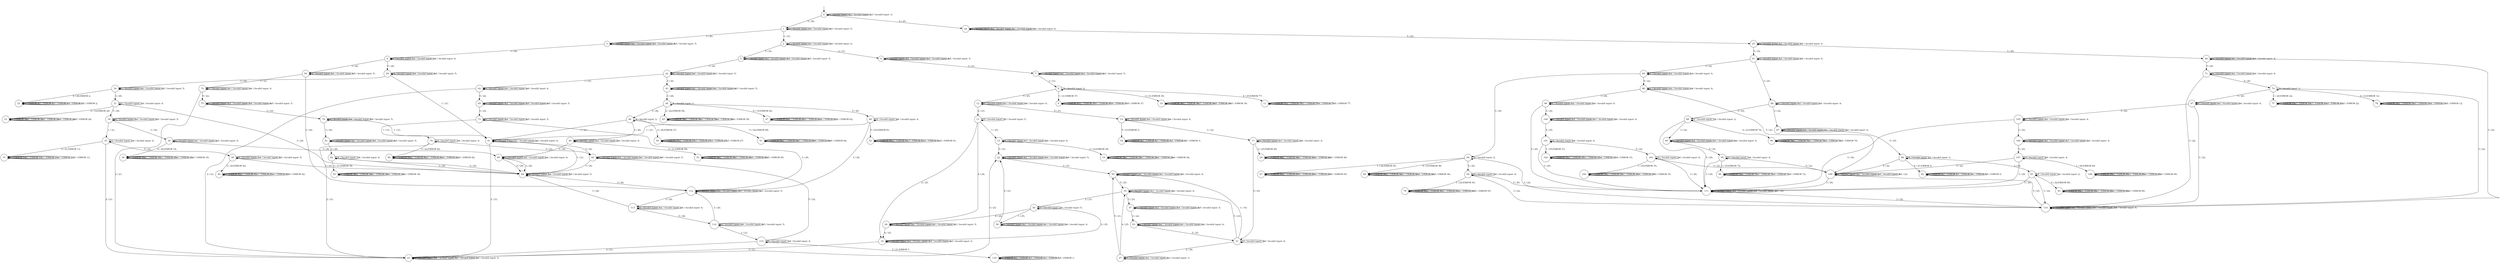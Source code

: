 digraph g {
__start0 [label="" shape="none"];

	s0 [shape="circle" label="0"];
	s1 [shape="circle" label="1"];
	s2 [shape="circle" label="2"];
	s3 [shape="circle" label="3"];
	s4 [shape="circle" label="4"];
	s5 [shape="circle" label="5"];
	s6 [shape="circle" label="6"];
	s7 [shape="circle" label="7"];
	s8 [shape="circle" label="8"];
	s9 [shape="circle" label="9"];
	s10 [shape="circle" label="10"];
	s11 [shape="circle" label="11"];
	s12 [shape="circle" label="12"];
	s13 [shape="circle" label="13"];
	s14 [shape="circle" label="14"];
	s15 [shape="circle" label="15"];
	s16 [shape="circle" label="16"];
	s17 [shape="circle" label="17"];
	s18 [shape="circle" label="18"];
	s19 [shape="circle" label="19"];
	s20 [shape="circle" label="20"];
	s21 [shape="circle" label="21"];
	s22 [shape="circle" label="22"];
	s23 [shape="circle" label="23"];
	s24 [shape="circle" label="24"];
	s25 [shape="circle" label="25"];
	s26 [shape="circle" label="26"];
	s27 [shape="circle" label="27"];
	s28 [shape="circle" label="28"];
	s29 [shape="circle" label="29"];
	s30 [shape="circle" label="30"];
	s31 [shape="circle" label="31"];
	s32 [shape="circle" label="32"];
	s33 [shape="circle" label="33"];
	s34 [shape="circle" label="34"];
	s35 [shape="circle" label="35"];
	s36 [shape="circle" label="36"];
	s37 [shape="circle" label="37"];
	s38 [shape="circle" label="38"];
	s39 [shape="circle" label="39"];
	s40 [shape="circle" label="40"];
	s41 [shape="circle" label="41"];
	s42 [shape="circle" label="42"];
	s43 [shape="circle" label="43"];
	s44 [shape="circle" label="44"];
	s45 [shape="circle" label="45"];
	s46 [shape="circle" label="46"];
	s47 [shape="circle" label="47"];
	s48 [shape="circle" label="48"];
	s49 [shape="circle" label="49"];
	s50 [shape="circle" label="50"];
	s51 [shape="circle" label="51"];
	s52 [shape="circle" label="52"];
	s53 [shape="circle" label="53"];
	s54 [shape="circle" label="54"];
	s55 [shape="circle" label="55"];
	s56 [shape="circle" label="56"];
	s57 [shape="circle" label="57"];
	s58 [shape="circle" label="58"];
	s59 [shape="circle" label="59"];
	s60 [shape="circle" label="60"];
	s61 [shape="circle" label="61"];
	s62 [shape="circle" label="62"];
	s63 [shape="circle" label="63"];
	s64 [shape="circle" label="64"];
	s65 [shape="circle" label="65"];
	s66 [shape="circle" label="66"];
	s67 [shape="circle" label="67"];
	s68 [shape="circle" label="68"];
	s69 [shape="circle" label="69"];
	s70 [shape="circle" label="70"];
	s71 [shape="circle" label="71"];
	s72 [shape="circle" label="72"];
	s73 [shape="circle" label="73"];
	s74 [shape="circle" label="74"];
	s75 [shape="circle" label="75"];
	s76 [shape="circle" label="76"];
	s77 [shape="circle" label="77"];
	s78 [shape="circle" label="78"];
	s79 [shape="circle" label="79"];
	s80 [shape="circle" label="80"];
	s81 [shape="circle" label="81"];
	s82 [shape="circle" label="82"];
	s83 [shape="circle" label="83"];
	s84 [shape="circle" label="84"];
	s85 [shape="circle" label="85"];
	s86 [shape="circle" label="86"];
	s87 [shape="circle" label="87"];
	s88 [shape="circle" label="88"];
	s89 [shape="circle" label="89"];
	s90 [shape="circle" label="90"];
	s91 [shape="circle" label="91"];
	s92 [shape="circle" label="92"];
	s93 [shape="circle" label="93"];
	s94 [shape="circle" label="94"];
	s95 [shape="circle" label="95"];
	s96 [shape="circle" label="96"];
	s97 [shape="circle" label="97"];
	s98 [shape="circle" label="98"];
	s99 [shape="circle" label="99"];
	s100 [shape="circle" label="100"];
	s101 [shape="circle" label="101"];
	s102 [shape="circle" label="102"];
	s103 [shape="circle" label="103"];
	s104 [shape="circle" label="104"];
	s105 [shape="circle" label="105"];
	s106 [shape="circle" label="106"];
	s107 [shape="circle" label="107"];
	s108 [shape="circle" label="108"];
	s109 [shape="circle" label="109"];
	s110 [shape="circle" label="110"];
	s111 [shape="circle" label="111"];
	s112 [shape="circle" label="112"];
	s113 [shape="circle" label="113"];
	s114 [shape="circle" label="114"];
	s115 [shape="circle" label="115"];
	s116 [shape="circle" label="116"];
	s0 -> s0 [label="1 / Invalid input: 1;"];
	s0 -> s0 [label="2 / Invalid input: 2;"];
	s0 -> s0 [label="3 / Invalid input: 3;"];
	s0 -> s24 [label="4 / 25;"];
	s0 -> s1 [label="5 / 26;"];
	s1 -> s2 [label="1 / 21;"];
	s1 -> s1 [label="2 / Invalid input: 2;"];
	s1 -> s3 [label="3 / 20;"];
	s1 -> s1 [label="4 / Invalid input: 4;"];
	s1 -> s1 [label="5 / Invalid input: 5;"];
	s2 -> s2 [label="1 / Invalid input: 1;"];
	s2 -> s4 [label="2 / 21;"];
	s2 -> s2 [label="3 / Invalid input: 3;"];
	s2 -> s2 [label="4 / Invalid input: 4;"];
	s2 -> s5 [label="5 / 22;"];
	s3 -> s3 [label="1 / Invalid input: 1;"];
	s3 -> s3 [label="2 / Invalid input: 2;"];
	s3 -> s6 [label="3 / 26;"];
	s3 -> s3 [label="4 / Invalid input: 4;"];
	s3 -> s3 [label="5 / Invalid input: 5;"];
	s4 -> s4 [label="1 / Invalid input: 1;"];
	s4 -> s4 [label="2 / Invalid input: 2;"];
	s4 -> s7 [label="3 / 23;"];
	s4 -> s4 [label="4 / Invalid input: 4;"];
	s4 -> s4 [label="5 / Invalid input: 5;"];
	s5 -> s5 [label="1 / Invalid input: 1;"];
	s5 -> s5 [label="2 / Invalid input: 2;"];
	s5 -> s42 [label="3 / 24;"];
	s5 -> s5 [label="4 / Invalid input: 4;"];
	s5 -> s5 [label="5 / Invalid input: 5;"];
	s6 -> s6 [label="1 / Invalid input: 1;"];
	s6 -> s6 [label="2 / Invalid input: 2;"];
	s6 -> s54 [label="3 / 26;"];
	s6 -> s6 [label="4 / Invalid input: 4;"];
	s6 -> s29 [label="5 / 26;"];
	s7 -> s7 [label="1 / Invalid input: 1;"];
	s7 -> s7 [label="2 / Invalid input: 2;"];
	s7 -> s8 [label="3 / 23;"];
	s7 -> s7 [label="4 / Invalid input: 4;"];
	s7 -> s7 [label="5 / Invalid input: 5;"];
	s8 -> s9 [label="1 / 21;ERROR 37;"];
	s8 -> s8 [label="2 / Invalid input: 2;"];
	s8 -> s10 [label="3 / 21;ERROR 30;"];
	s8 -> s11 [label="4 / 25;ERROR 77;"];
	s8 -> s12 [label="5 / 25;"];
	s9 -> s9 [label="1 / ERROR 37;"];
	s9 -> s9 [label="2 / ERROR 37;"];
	s9 -> s9 [label="3 / ERROR 37;"];
	s9 -> s9 [label="4 / ERROR 37;"];
	s9 -> s9 [label="5 / ERROR 37;"];
	s10 -> s10 [label="1 / ERROR 30;"];
	s10 -> s10 [label="2 / ERROR 30;"];
	s10 -> s10 [label="3 / ERROR 30;"];
	s10 -> s10 [label="4 / ERROR 30;"];
	s10 -> s10 [label="5 / ERROR 30;"];
	s11 -> s11 [label="1 / ERROR 77;"];
	s11 -> s11 [label="2 / ERROR 77;"];
	s11 -> s11 [label="3 / ERROR 77;"];
	s11 -> s11 [label="4 / ERROR 77;"];
	s11 -> s11 [label="5 / ERROR 77;"];
	s12 -> s12 [label="1 / Invalid input: 1;"];
	s12 -> s13 [label="2 / 23;"];
	s12 -> s12 [label="3 / Invalid input: 3;"];
	s12 -> s12 [label="4 / Invalid input: 4;"];
	s12 -> s14 [label="5 / 23;"];
	s13 -> s15 [label="1 / 25;"];
	s13 -> s16 [label="2 / 25;"];
	s13 -> s13 [label="3 / Invalid input: 3;"];
	s13 -> s28 [label="4 / 24;"];
	s13 -> s13 [label="5 / Invalid input: 5;"];
	s14 -> s14 [label="1 / Invalid input: 1;"];
	s14 -> s14 [label="2 / Invalid input: 2;"];
	s14 -> s17 [label="3 / 22;"];
	s14 -> s14 [label="4 / Invalid input: 4;"];
	s14 -> s18 [label="5 / 23;ERROR 3;"];
	s15 -> s15 [label="1 / Invalid input: 1;"];
	s15 -> s19 [label="2 / 23;ERROR 28;"];
	s15 -> s15 [label="3 / Invalid input: 3;"];
	s15 -> s15 [label="4 / Invalid input: 4;"];
	s15 -> s22 [label="5 / 23;"];
	s16 -> s16 [label="1 / Invalid input: 1;"];
	s16 -> s16 [label="2 / Invalid input: 2;"];
	s16 -> s23 [label="3 / 21;"];
	s16 -> s16 [label="4 / Invalid input: 4;"];
	s16 -> s16 [label="5 / Invalid input: 5;"];
	s17 -> s17 [label="1 / Invalid input: 1;"];
	s17 -> s20 [label="2 / 25;ERROR 48;"];
	s17 -> s17 [label="3 / Invalid input: 3;"];
	s17 -> s17 [label="4 / Invalid input: 4;"];
	s17 -> s21 [label="5 / 25;"];
	s18 -> s18 [label="1 / ERROR 3;"];
	s18 -> s18 [label="2 / ERROR 3;"];
	s18 -> s18 [label="3 / ERROR 3;"];
	s18 -> s18 [label="4 / ERROR 3;"];
	s18 -> s18 [label="5 / ERROR 3;"];
	s19 -> s19 [label="1 / ERROR 28;"];
	s19 -> s19 [label="2 / ERROR 28;"];
	s19 -> s19 [label="3 / ERROR 28;"];
	s19 -> s19 [label="4 / ERROR 28;"];
	s19 -> s19 [label="5 / ERROR 28;"];
	s20 -> s20 [label="1 / ERROR 48;"];
	s20 -> s20 [label="2 / ERROR 48;"];
	s20 -> s20 [label="3 / ERROR 48;"];
	s20 -> s20 [label="4 / ERROR 48;"];
	s20 -> s20 [label="5 / ERROR 48;"];
	s21 -> s59 [label="1 / 19;"];
	s21 -> s27 [label="2 / 26;"];
	s21 -> s21 [label="3 / Invalid input: 3;"];
	s21 -> s21 [label="4 / Invalid input: 4;"];
	s21 -> s55 [label="5 / 23;"];
	s22 -> s22 [label="1 / Invalid input: 1;"];
	s22 -> s22 [label="2 / Invalid input: 2;"];
	s22 -> s59 [label="3 / 23;"];
	s22 -> s22 [label="4 / Invalid input: 4;"];
	s22 -> s22 [label="5 / Invalid input: 5;"];
	s23 -> s23 [label="1 / Invalid input: 1;"];
	s23 -> s23 [label="2 / Invalid input: 2;"];
	s23 -> s22 [label="3 / 23;"];
	s23 -> s23 [label="4 / Invalid input: 4;"];
	s23 -> s23 [label="5 / Invalid input: 5;"];
	s24 -> s24 [label="1 / Invalid input: 1;"];
	s24 -> s24 [label="2 / Invalid input: 2;"];
	s24 -> s24 [label="3 / Invalid input: 3;"];
	s24 -> s24 [label="4 / Invalid input: 4;"];
	s24 -> s25 [label="5 / 25;"];
	s25 -> s25 [label="1 / Invalid input: 1;"];
	s25 -> s25 [label="2 / Invalid input: 2;"];
	s25 -> s26 [label="3 / 20;"];
	s25 -> s25 [label="4 / Invalid input: 4;"];
	s25 -> s61 [label="5 / 22;"];
	s26 -> s26 [label="1 / Invalid input: 1;"];
	s26 -> s26 [label="2 / Invalid input: 2;"];
	s26 -> s110 [label="3 / 22;"];
	s26 -> s26 [label="4 / Invalid input: 4;"];
	s26 -> s71 [label="5 / 20;"];
	s27 -> s27 [label="1 / Invalid input: 1;"];
	s27 -> s27 [label="2 / Invalid input: 2;"];
	s27 -> s27 [label="3 / Invalid input: 3;"];
	s27 -> s55 [label="4 / 25;"];
	s27 -> s59 [label="5 / 21;"];
	s28 -> s28 [label="1 / Invalid input: 1;"];
	s28 -> s28 [label="2 / Invalid input: 2;"];
	s28 -> s28 [label="3 / Invalid input: 3;"];
	s28 -> s16 [label="4 / 25;"];
	s28 -> s28 [label="5 / Invalid input: 5;"];
	s29 -> s41 [label="1 / 21;"];
	s29 -> s29 [label="2 / Invalid input: 2;"];
	s29 -> s30 [label="3 / 20;"];
	s29 -> s29 [label="4 / Invalid input: 4;"];
	s29 -> s29 [label="5 / Invalid input: 5;"];
	s30 -> s30 [label="1 / Invalid input: 1;"];
	s30 -> s30 [label="2 / Invalid input: 2;"];
	s30 -> s31 [label="3 / 26;"];
	s30 -> s32 [label="4 / 26;ERROR 2;"];
	s30 -> s30 [label="5 / Invalid input: 5;"];
	s31 -> s31 [label="1 / Invalid input: 1;"];
	s31 -> s33 [label="2 / 19;ERROR 26;"];
	s31 -> s84 [label="3 / 26;"];
	s31 -> s31 [label="4 / Invalid input: 4;"];
	s31 -> s34 [label="5 / 26;"];
	s32 -> s32 [label="1 / ERROR 2;"];
	s32 -> s32 [label="2 / ERROR 2;"];
	s32 -> s32 [label="3 / ERROR 2;"];
	s32 -> s32 [label="4 / ERROR 2;"];
	s32 -> s32 [label="5 / ERROR 2;"];
	s33 -> s33 [label="1 / ERROR 26;"];
	s33 -> s33 [label="2 / ERROR 26;"];
	s33 -> s33 [label="3 / ERROR 26;"];
	s33 -> s33 [label="4 / ERROR 26;"];
	s33 -> s33 [label="5 / ERROR 26;"];
	s34 -> s35 [label="1 / 21;"];
	s34 -> s34 [label="2 / Invalid input: 2;"];
	s34 -> s36 [label="3 / 20;"];
	s34 -> s34 [label="4 / Invalid input: 4;"];
	s34 -> s34 [label="5 / Invalid input: 5;"];
	s35 -> s35 [label="1 / Invalid input: 1;"];
	s35 -> s23 [label="2 / 21;"];
	s35 -> s37 [label="3 / 21;ERROR 13;"];
	s35 -> s35 [label="4 / Invalid input: 4;"];
	s35 -> s38 [label="5 / 22;"];
	s36 -> s36 [label="1 / Invalid input: 1;"];
	s36 -> s36 [label="2 / Invalid input: 2;"];
	s36 -> s85 [label="3 / 26;"];
	s36 -> s39 [label="4 / 20;ERROR 18;"];
	s36 -> s36 [label="5 / Invalid input: 5;"];
	s37 -> s37 [label="1 / ERROR 13;"];
	s37 -> s37 [label="2 / ERROR 13;"];
	s37 -> s37 [label="3 / ERROR 13;"];
	s37 -> s37 [label="4 / ERROR 13;"];
	s37 -> s37 [label="5 / ERROR 13;"];
	s38 -> s38 [label="1 / Invalid input: 1;"];
	s38 -> s40 [label="2 / 20;ERROR 42;"];
	s38 -> s84 [label="3 / 24;"];
	s38 -> s38 [label="4 / Invalid input: 4;"];
	s38 -> s38 [label="5 / Invalid input: 5;"];
	s39 -> s39 [label="1 / ERROR 18;"];
	s39 -> s39 [label="2 / ERROR 18;"];
	s39 -> s39 [label="3 / ERROR 18;"];
	s39 -> s39 [label="4 / ERROR 18;"];
	s39 -> s39 [label="5 / ERROR 18;"];
	s40 -> s40 [label="1 / ERROR 42;"];
	s40 -> s40 [label="2 / ERROR 42;"];
	s40 -> s40 [label="3 / ERROR 42;"];
	s40 -> s40 [label="4 / ERROR 42;"];
	s40 -> s40 [label="5 / ERROR 42;"];
	s41 -> s41 [label="1 / Invalid input: 1;"];
	s41 -> s23 [label="2 / 21;"];
	s41 -> s41 [label="3 / Invalid input: 3;"];
	s41 -> s41 [label="4 / Invalid input: 4;"];
	s41 -> s60 [label="5 / 22;"];
	s42 -> s62 [label="1 / 21;"];
	s42 -> s42 [label="2 / Invalid input: 2;"];
	s42 -> s43 [label="3 / 20;"];
	s42 -> s42 [label="4 / Invalid input: 4;"];
	s42 -> s42 [label="5 / Invalid input: 5;"];
	s43 -> s43 [label="1 / Invalid input: 1;"];
	s43 -> s43 [label="2 / Invalid input: 2;"];
	s43 -> s44 [label="3 / 26;"];
	s43 -> s43 [label="4 / Invalid input: 4;"];
	s43 -> s43 [label="5 / Invalid input: 5;"];
	s44 -> s44 [label="1 / Invalid input: 1;"];
	s44 -> s45 [label="2 / 22;ERROR 58;"];
	s44 -> s46 [label="3 / 26;"];
	s44 -> s47 [label="4 / 19;ERROR 62;"];
	s44 -> s48 [label="5 / 26;"];
	s45 -> s45 [label="1 / ERROR 58;"];
	s45 -> s45 [label="2 / ERROR 58;"];
	s45 -> s45 [label="3 / ERROR 58;"];
	s45 -> s45 [label="4 / ERROR 58;"];
	s45 -> s45 [label="5 / ERROR 58;"];
	s46 -> s41 [label="1 / 21;"];
	s46 -> s46 [label="2 / Invalid input: 2;"];
	s46 -> s49 [label="3 / 20;"];
	s46 -> s50 [label="4 / 26;ERROR 27;"];
	s46 -> s51 [label="5 / 22;ERROR 66;"];
	s47 -> s47 [label="1 / ERROR 62;"];
	s47 -> s47 [label="2 / ERROR 62;"];
	s47 -> s47 [label="3 / ERROR 62;"];
	s47 -> s47 [label="4 / ERROR 62;"];
	s47 -> s47 [label="5 / ERROR 62;"];
	s48 -> s41 [label="1 / 21;"];
	s48 -> s48 [label="2 / Invalid input: 2;"];
	s48 -> s112 [label="3 / 20;"];
	s48 -> s48 [label="4 / Invalid input: 4;"];
	s48 -> s52 [label="5 / 25;ERROR 81;"];
	s49 -> s49 [label="1 / Invalid input: 1;"];
	s49 -> s49 [label="2 / Invalid input: 2;"];
	s49 -> s85 [label="3 / 26;"];
	s49 -> s49 [label="4 / Invalid input: 4;"];
	s49 -> s53 [label="5 / 21;ERROR 99;"];
	s50 -> s50 [label="1 / ERROR 27;"];
	s50 -> s50 [label="2 / ERROR 27;"];
	s50 -> s50 [label="3 / ERROR 27;"];
	s50 -> s50 [label="4 / ERROR 27;"];
	s50 -> s50 [label="5 / ERROR 27;"];
	s51 -> s51 [label="1 / ERROR 66;"];
	s51 -> s51 [label="2 / ERROR 66;"];
	s51 -> s51 [label="3 / ERROR 66;"];
	s51 -> s51 [label="4 / ERROR 66;"];
	s51 -> s51 [label="5 / ERROR 66;"];
	s52 -> s52 [label="1 / ERROR 81;"];
	s52 -> s52 [label="2 / ERROR 81;"];
	s52 -> s52 [label="3 / ERROR 81;"];
	s52 -> s52 [label="4 / ERROR 81;"];
	s52 -> s52 [label="5 / ERROR 81;"];
	s53 -> s53 [label="1 / ERROR 99;"];
	s53 -> s53 [label="2 / ERROR 99;"];
	s53 -> s53 [label="3 / ERROR 99;"];
	s53 -> s53 [label="4 / ERROR 99;"];
	s53 -> s53 [label="5 / ERROR 99;"];
	s54 -> s72 [label="1 / 21;"];
	s54 -> s54 [label="2 / Invalid input: 2;"];
	s54 -> s112 [label="3 / 20;"];
	s54 -> s54 [label="4 / Invalid input: 4;"];
	s54 -> s54 [label="5 / Invalid input: 5;"];
	s55 -> s55 [label="1 / Invalid input: 1;"];
	s55 -> s56 [label="2 / 23;"];
	s55 -> s55 [label="3 / Invalid input: 3;"];
	s55 -> s55 [label="4 / Invalid input: 4;"];
	s55 -> s57 [label="5 / 23;"];
	s56 -> s58 [label="1 / 25;"];
	s56 -> s16 [label="2 / 25;"];
	s56 -> s56 [label="3 / Invalid input: 3;"];
	s56 -> s28 [label="4 / 24;"];
	s56 -> s56 [label="5 / Invalid input: 5;"];
	s57 -> s57 [label="1 / Invalid input: 1;"];
	s57 -> s57 [label="2 / Invalid input: 2;"];
	s57 -> s63 [label="3 / 22;"];
	s57 -> s57 [label="4 / Invalid input: 4;"];
	s57 -> s57 [label="5 / Invalid input: 5;"];
	s58 -> s58 [label="1 / Invalid input: 1;"];
	s58 -> s58 [label="2 / Invalid input: 2;"];
	s58 -> s58 [label="3 / Invalid input: 3;"];
	s58 -> s58 [label="4 / Invalid input: 4;"];
	s58 -> s22 [label="5 / 23;"];
	s59 -> s59 [label="1 / Invalid input: 1;"];
	s59 -> s59 [label="2 / Invalid input: 2;"];
	s59 -> s59 [label="3 / Invalid input: 3;"];
	s59 -> s59 [label="4 / Invalid input: 4;"];
	s59 -> s55 [label="5 / 25;"];
	s60 -> s60 [label="1 / Invalid input: 1;"];
	s60 -> s60 [label="2 / Invalid input: 2;"];
	s60 -> s84 [label="3 / 24;"];
	s60 -> s60 [label="4 / Invalid input: 4;"];
	s60 -> s60 [label="5 / Invalid input: 5;"];
	s61 -> s61 [label="1 / Invalid input: 1;"];
	s61 -> s61 [label="2 / Invalid input: 2;"];
	s61 -> s86 [label="3 / 20;"];
	s61 -> s61 [label="4 / Invalid input: 4;"];
	s61 -> s64 [label="5 / 22;"];
	s62 -> s62 [label="1 / Invalid input: 1;"];
	s62 -> s23 [label="2 / 21;"];
	s62 -> s62 [label="3 / Invalid input: 3;"];
	s62 -> s62 [label="4 / Invalid input: 4;"];
	s62 -> s65 [label="5 / 22;"];
	s63 -> s63 [label="1 / Invalid input: 1;"];
	s63 -> s63 [label="2 / Invalid input: 2;"];
	s63 -> s63 [label="3 / Invalid input: 3;"];
	s63 -> s63 [label="4 / Invalid input: 4;"];
	s63 -> s21 [label="5 / 25;"];
	s64 -> s64 [label="1 / Invalid input: 1;"];
	s64 -> s64 [label="2 / Invalid input: 2;"];
	s64 -> s66 [label="3 / 20;"];
	s64 -> s64 [label="4 / Invalid input: 4;"];
	s64 -> s98 [label="5 / 22;"];
	s65 -> s65 [label="1 / Invalid input: 1;"];
	s65 -> s65 [label="2 / Invalid input: 2;"];
	s65 -> s73 [label="3 / 24;"];
	s65 -> s65 [label="4 / Invalid input: 4;"];
	s65 -> s65 [label="5 / Invalid input: 5;"];
	s66 -> s67 [label="1 / 24;ERROR 65;"];
	s66 -> s66 [label="2 / Invalid input: 2;"];
	s66 -> s110 [label="3 / 22;"];
	s66 -> s68 [label="4 / 23;ERROR 46;"];
	s66 -> s69 [label="5 / 20;"];
	s67 -> s67 [label="1 / ERROR 65;"];
	s67 -> s67 [label="2 / ERROR 65;"];
	s67 -> s67 [label="3 / ERROR 65;"];
	s67 -> s67 [label="4 / ERROR 65;"];
	s67 -> s67 [label="5 / ERROR 65;"];
	s68 -> s68 [label="1 / ERROR 46;"];
	s68 -> s68 [label="2 / ERROR 46;"];
	s68 -> s68 [label="3 / ERROR 46;"];
	s68 -> s68 [label="4 / ERROR 46;"];
	s68 -> s68 [label="5 / ERROR 46;"];
	s69 -> s70 [label="1 / 20;ERROR 93;"];
	s69 -> s69 [label="2 / Invalid input: 2;"];
	s69 -> s110 [label="3 / 22;"];
	s69 -> s69 [label="4 / Invalid input: 4;"];
	s69 -> s111 [label="5 / 20;"];
	s70 -> s70 [label="1 / ERROR 93;"];
	s70 -> s70 [label="2 / ERROR 93;"];
	s70 -> s70 [label="3 / ERROR 93;"];
	s70 -> s70 [label="4 / ERROR 93;"];
	s70 -> s70 [label="5 / ERROR 93;"];
	s71 -> s71 [label="1 / Invalid input: 1;"];
	s71 -> s71 [label="2 / Invalid input: 2;"];
	s71 -> s110 [label="3 / 22;"];
	s71 -> s71 [label="4 / Invalid input: 4;"];
	s71 -> s74 [label="5 / 20;"];
	s72 -> s72 [label="1 / Invalid input: 1;"];
	s72 -> s23 [label="2 / 21;"];
	s72 -> s72 [label="3 / Invalid input: 3;"];
	s72 -> s72 [label="4 / Invalid input: 4;"];
	s72 -> s75 [label="5 / 22;"];
	s73 -> s76 [label="1 / 21;"];
	s73 -> s73 [label="2 / Invalid input: 2;"];
	s73 -> s112 [label="3 / 20;"];
	s73 -> s73 [label="4 / Invalid input: 4;"];
	s73 -> s73 [label="5 / Invalid input: 5;"];
	s74 -> s77 [label="1 / 20;ERROR 22;"];
	s74 -> s74 [label="2 / Invalid input: 2;"];
	s74 -> s110 [label="3 / 22;"];
	s74 -> s78 [label="4 / 23;ERROR 12;"];
	s74 -> s97 [label="5 / 20;"];
	s75 -> s75 [label="1 / Invalid input: 1;"];
	s75 -> s75 [label="2 / Invalid input: 2;"];
	s75 -> s79 [label="3 / 24;"];
	s75 -> s75 [label="4 / Invalid input: 4;"];
	s75 -> s75 [label="5 / Invalid input: 5;"];
	s76 -> s76 [label="1 / Invalid input: 1;"];
	s76 -> s23 [label="2 / 21;"];
	s76 -> s80 [label="3 / 22;ERROR 82;"];
	s76 -> s76 [label="4 / Invalid input: 4;"];
	s76 -> s60 [label="5 / 22;"];
	s77 -> s77 [label="1 / ERROR 22;"];
	s77 -> s77 [label="2 / ERROR 22;"];
	s77 -> s77 [label="3 / ERROR 22;"];
	s77 -> s77 [label="4 / ERROR 22;"];
	s77 -> s77 [label="5 / ERROR 22;"];
	s78 -> s78 [label="1 / ERROR 12;"];
	s78 -> s78 [label="2 / ERROR 12;"];
	s78 -> s78 [label="3 / ERROR 12;"];
	s78 -> s78 [label="4 / ERROR 12;"];
	s78 -> s78 [label="5 / ERROR 12;"];
	s79 -> s41 [label="1 / 21;"];
	s79 -> s79 [label="2 / Invalid input: 2;"];
	s79 -> s81 [label="3 / 20;"];
	s79 -> s79 [label="4 / Invalid input: 4;"];
	s79 -> s79 [label="5 / Invalid input: 5;"];
	s80 -> s80 [label="1 / ERROR 82;"];
	s80 -> s80 [label="2 / ERROR 82;"];
	s80 -> s80 [label="3 / ERROR 82;"];
	s80 -> s80 [label="4 / ERROR 82;"];
	s80 -> s80 [label="5 / ERROR 82;"];
	s81 -> s81 [label="1 / Invalid input: 1;"];
	s81 -> s81 [label="2 / Invalid input: 2;"];
	s81 -> s82 [label="3 / 26;"];
	s81 -> s81 [label="4 / Invalid input: 4;"];
	s81 -> s81 [label="5 / Invalid input: 5;"];
	s82 -> s82 [label="1 / Invalid input: 1;"];
	s82 -> s83 [label="2 / 21;ERROR 38;"];
	s82 -> s84 [label="3 / 26;"];
	s82 -> s82 [label="4 / Invalid input: 4;"];
	s82 -> s84 [label="5 / 26;"];
	s83 -> s83 [label="1 / ERROR 38;"];
	s83 -> s83 [label="2 / ERROR 38;"];
	s83 -> s83 [label="3 / ERROR 38;"];
	s83 -> s83 [label="4 / ERROR 38;"];
	s83 -> s83 [label="5 / ERROR 38;"];
	s84 -> s41 [label="1 / 21;"];
	s84 -> s84 [label="2 / Invalid input: 2;"];
	s84 -> s112 [label="3 / 20;"];
	s84 -> s84 [label="4 / Invalid input: 4;"];
	s84 -> s84 [label="5 / Invalid input: 5;"];
	s85 -> s85 [label="1 / Invalid input: 1;"];
	s85 -> s85 [label="2 / Invalid input: 2;"];
	s85 -> s84 [label="3 / 26;"];
	s85 -> s85 [label="4 / Invalid input: 4;"];
	s85 -> s84 [label="5 / 26;"];
	s86 -> s86 [label="1 / Invalid input: 1;"];
	s86 -> s86 [label="2 / Invalid input: 2;"];
	s86 -> s87 [label="3 / 22;"];
	s86 -> s86 [label="4 / Invalid input: 4;"];
	s86 -> s88 [label="5 / 20;"];
	s87 -> s87 [label="1 / Invalid input: 1;"];
	s87 -> s87 [label="2 / Invalid input: 2;"];
	s87 -> s87 [label="3 / Invalid input: 3;"];
	s87 -> s87 [label="4 / Invalid input: 4;"];
	s87 -> s89 [label="5 / 25;"];
	s88 -> s88 [label="1 / Invalid input: 1;"];
	s88 -> s88 [label="2 / Invalid input: 2;"];
	s88 -> s94 [label="3 / 22;"];
	s88 -> s90 [label="4 / 23;ERROR 70;"];
	s88 -> s111 [label="5 / 20;"];
	s89 -> s89 [label="1 / Invalid input: 1;"];
	s89 -> s89 [label="2 / Invalid input: 2;"];
	s89 -> s91 [label="3 / 20;"];
	s89 -> s92 [label="4 / 21;ERROR 5;"];
	s89 -> s109 [label="5 / 22;"];
	s90 -> s90 [label="1 / ERROR 70;"];
	s90 -> s90 [label="2 / ERROR 70;"];
	s90 -> s90 [label="3 / ERROR 70;"];
	s90 -> s90 [label="4 / ERROR 70;"];
	s90 -> s90 [label="5 / ERROR 70;"];
	s91 -> s91 [label="1 / Invalid input: 1;"];
	s91 -> s91 [label="2 / Invalid input: 2;"];
	s91 -> s110 [label="3 / 22;"];
	s91 -> s93 [label="4 / 22;ERROR 89;"];
	s91 -> s111 [label="5 / 20;"];
	s92 -> s92 [label="1 / ERROR 5;"];
	s92 -> s92 [label="2 / ERROR 5;"];
	s92 -> s92 [label="3 / ERROR 5;"];
	s92 -> s92 [label="4 / ERROR 5;"];
	s92 -> s92 [label="5 / ERROR 5;"];
	s93 -> s93 [label="1 / ERROR 89;"];
	s93 -> s93 [label="2 / ERROR 89;"];
	s93 -> s93 [label="3 / ERROR 89;"];
	s93 -> s93 [label="4 / ERROR 89;"];
	s93 -> s93 [label="5 / ERROR 89;"];
	s94 -> s94 [label="1 / Invalid input: 1;"];
	s94 -> s94 [label="2 / Invalid input: 2;"];
	s94 -> s94 [label="3 / Invalid input: 3;"];
	s94 -> s94 [label="4 / Invalid input: 4;"];
	s94 -> s95 [label="5 / 25;"];
	s95 -> s95 [label="1 / Invalid input: 1;"];
	s95 -> s96 [label="2 / 25;ERROR 72;"];
	s95 -> s111 [label="3 / 20;"];
	s95 -> s95 [label="4 / Invalid input: 4;"];
	s95 -> s109 [label="5 / 22;"];
	s96 -> s96 [label="1 / ERROR 72;"];
	s96 -> s96 [label="2 / ERROR 72;"];
	s96 -> s96 [label="3 / ERROR 72;"];
	s96 -> s96 [label="4 / ERROR 72;"];
	s96 -> s96 [label="5 / ERROR 72;"];
	s97 -> s97 [label="1 / Invalid input: 1;"];
	s97 -> s97 [label="2 / Invalid input: 2;"];
	s97 -> s110 [label="3 / 22;"];
	s97 -> s97 [label="4 / Invalid input: 4;"];
	s97 -> s105 [label="5 / 20;"];
	s98 -> s98 [label="1 / Invalid input: 1;"];
	s98 -> s98 [label="2 / Invalid input: 2;"];
	s98 -> s99 [label="3 / 20;"];
	s98 -> s98 [label="4 / Invalid input: 4;"];
	s98 -> s109 [label="5 / 22;"];
	s99 -> s99 [label="1 / Invalid input: 1;"];
	s99 -> s99 [label="2 / Invalid input: 2;"];
	s99 -> s100 [label="3 / 22;"];
	s99 -> s99 [label="4 / Invalid input: 4;"];
	s99 -> s111 [label="5 / 20;"];
	s100 -> s100 [label="1 / Invalid input: 1;"];
	s100 -> s100 [label="2 / Invalid input: 2;"];
	s100 -> s100 [label="3 / Invalid input: 3;"];
	s100 -> s100 [label="4 / Invalid input: 4;"];
	s100 -> s101 [label="5 / 25;"];
	s101 -> s102 [label="1 / 25;ERROR 33;"];
	s101 -> s101 [label="2 / Invalid input: 2;"];
	s101 -> s111 [label="3 / 20;"];
	s101 -> s101 [label="4 / Invalid input: 4;"];
	s101 -> s103 [label="5 / 22;"];
	s102 -> s102 [label="1 / ERROR 33;"];
	s102 -> s102 [label="2 / ERROR 33;"];
	s102 -> s102 [label="3 / ERROR 33;"];
	s102 -> s102 [label="4 / ERROR 33;"];
	s102 -> s102 [label="5 / ERROR 33;"];
	s103 -> s104 [label="1 / 25;ERROR 35;"];
	s103 -> s103 [label="2 / Invalid input: 2;"];
	s103 -> s111 [label="3 / 20;"];
	s103 -> s103 [label="4 / Invalid input: 4;"];
	s103 -> s109 [label="5 / 22;"];
	s104 -> s104 [label="1 / ERROR 35;"];
	s104 -> s104 [label="2 / ERROR 35;"];
	s104 -> s104 [label="3 / ERROR 35;"];
	s104 -> s104 [label="4 / ERROR 35;"];
	s104 -> s104 [label="5 / ERROR 35;"];
	s105 -> s105 [label="1 / Invalid input: 1;"];
	s105 -> s105 [label="2 / Invalid input: 2;"];
	s105 -> s106 [label="3 / 22;"];
	s105 -> s105 [label="4 / Invalid input: 4;"];
	s105 -> s111 [label="5 / 20;"];
	s106 -> s106 [label="1 / Invalid input: 1;"];
	s106 -> s106 [label="2 / Invalid input: 2;"];
	s106 -> s106 [label="3 / Invalid input: 3;"];
	s106 -> s106 [label="4 / Invalid input: 4;"];
	s106 -> s107 [label="5 / 25;"];
	s107 -> s108 [label="1 / 26;ERROR 69;"];
	s107 -> s107 [label="2 / Invalid input: 2;"];
	s107 -> s111 [label="3 / 20;"];
	s107 -> s107 [label="4 / Invalid input: 4;"];
	s107 -> s109 [label="5 / 22;"];
	s108 -> s108 [label="1 / ERROR 69;"];
	s108 -> s108 [label="2 / ERROR 69;"];
	s108 -> s108 [label="3 / ERROR 69;"];
	s108 -> s108 [label="4 / ERROR 69;"];
	s108 -> s108 [label="5 / ERROR 69;"];
	s109 -> s109 [label="1 / Invalid input: 1;"];
	s109 -> s109 [label="2 / Invalid input: 2;"];
	s109 -> s111 [label="3 / 20;"];
	s109 -> s109 [label="4 / Invalid input: 4;"];
	s109 -> s109 [label="5 / 22;"];
	s110 -> s110 [label="1 / Invalid input: 1;"];
	s110 -> s110 [label="2 / Invalid input: 2;"];
	s110 -> s110 [label="3 / Invalid input: 3;"];
	s110 -> s110 [label="4 / Invalid input: 4;"];
	s110 -> s109 [label="5 / 25;"];
	s111 -> s111 [label="1 / Invalid input: 1;"];
	s111 -> s111 [label="2 / Invalid input: 2;"];
	s111 -> s110 [label="3 / 22;"];
	s111 -> s111 [label="4 / Invalid input: 4;"];
	s111 -> s111 [label="5 / 20;"];
	s112 -> s112 [label="1 / Invalid input: 1;"];
	s112 -> s112 [label="2 / Invalid input: 2;"];
	s112 -> s113 [label="3 / 26;"];
	s112 -> s112 [label="4 / Invalid input: 4;"];
	s112 -> s112 [label="5 / Invalid input: 5;"];
	s113 -> s113 [label="1 / Invalid input: 1;"];
	s113 -> s113 [label="2 / Invalid input: 2;"];
	s113 -> s84 [label="3 / 26;"];
	s113 -> s113 [label="4 / Invalid input: 4;"];
	s113 -> s114 [label="5 / 26;"];
	s114 -> s115 [label="1 / 21;"];
	s114 -> s114 [label="2 / Invalid input: 2;"];
	s114 -> s112 [label="3 / 20;"];
	s114 -> s114 [label="4 / Invalid input: 4;"];
	s114 -> s114 [label="5 / Invalid input: 5;"];
	s115 -> s115 [label="1 / Invalid input: 1;"];
	s115 -> s23 [label="2 / 21;"];
	s115 -> s116 [label="3 / 21;ERROR 1;"];
	s115 -> s115 [label="4 / Invalid input: 4;"];
	s115 -> s60 [label="5 / 22;"];
	s116 -> s116 [label="1 / ERROR 1;"];
	s116 -> s116 [label="2 / ERROR 1;"];
	s116 -> s116 [label="3 / ERROR 1;"];
	s116 -> s116 [label="4 / ERROR 1;"];
	s116 -> s116 [label="5 / ERROR 1;"];

__start0 -> s0;
}
